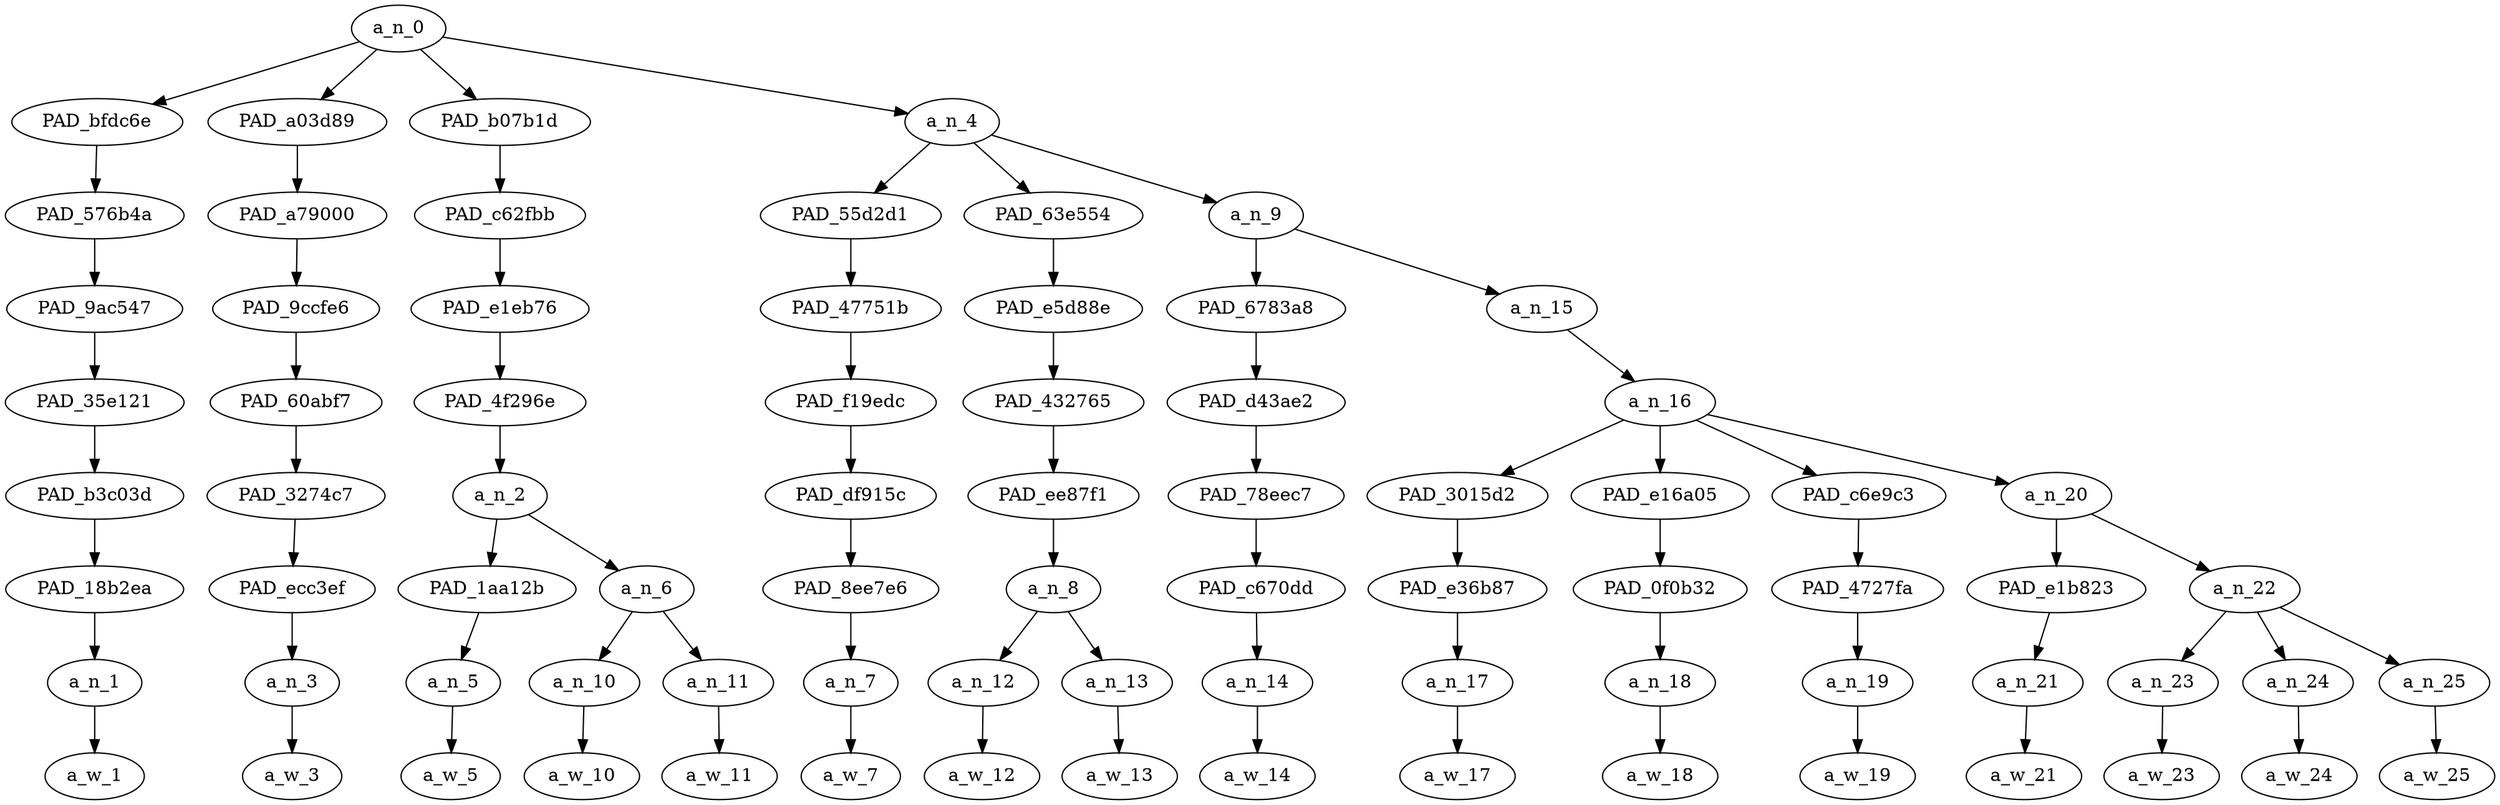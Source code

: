 strict digraph "" {
	a_n_0	[div_dir=-1,
		index=0,
		level=8,
		pos="3.177083333333333,8!",
		text_span="[0, 1, 2, 3, 4, 5, 6, 7, 8, 9, 10, 11, 12, 13, 14, 15]",
		value=1.00000001];
	PAD_bfdc6e	[div_dir=-1,
		index=0,
		level=7,
		pos="0.0,7!",
		text_span="[0]",
		value=0.04738444];
	a_n_0 -> PAD_bfdc6e;
	PAD_a03d89	[div_dir=-1,
		index=2,
		level=7,
		pos="4.0,7!",
		text_span="[4]",
		value=0.03303283];
	a_n_0 -> PAD_a03d89;
	PAD_b07b1d	[div_dir=-1,
		index=1,
		level=7,
		pos="1.75,7!",
		text_span="[1, 2, 3]",
		value=0.27802877];
	a_n_0 -> PAD_b07b1d;
	a_n_4	[div_dir=-1,
		index=3,
		level=7,
		pos="6.958333333333333,7!",
		text_span="[5, 6, 7, 8, 9, 10, 11, 12, 13, 14, 15]",
		value=0.64141050];
	a_n_0 -> a_n_4;
	PAD_576b4a	[div_dir=-1,
		index=0,
		level=6,
		pos="0.0,6!",
		text_span="[0]",
		value=0.04738444];
	PAD_bfdc6e -> PAD_576b4a;
	PAD_9ac547	[div_dir=-1,
		index=0,
		level=5,
		pos="0.0,5!",
		text_span="[0]",
		value=0.04738444];
	PAD_576b4a -> PAD_9ac547;
	PAD_35e121	[div_dir=-1,
		index=0,
		level=4,
		pos="0.0,4!",
		text_span="[0]",
		value=0.04738444];
	PAD_9ac547 -> PAD_35e121;
	PAD_b3c03d	[div_dir=-1,
		index=0,
		level=3,
		pos="0.0,3!",
		text_span="[0]",
		value=0.04738444];
	PAD_35e121 -> PAD_b3c03d;
	PAD_18b2ea	[div_dir=-1,
		index=0,
		level=2,
		pos="0.0,2!",
		text_span="[0]",
		value=0.04738444];
	PAD_b3c03d -> PAD_18b2ea;
	a_n_1	[div_dir=-1,
		index=0,
		level=1,
		pos="0.0,1!",
		text_span="[0]",
		value=0.04738444];
	PAD_18b2ea -> a_n_1;
	a_w_1	[div_dir=0,
		index=0,
		level=0,
		pos="0,0!",
		text_span="[0]",
		value=do];
	a_n_1 -> a_w_1;
	PAD_a79000	[div_dir=-1,
		index=2,
		level=6,
		pos="4.0,6!",
		text_span="[4]",
		value=0.03303283];
	PAD_a03d89 -> PAD_a79000;
	PAD_9ccfe6	[div_dir=-1,
		index=2,
		level=5,
		pos="4.0,5!",
		text_span="[4]",
		value=0.03303283];
	PAD_a79000 -> PAD_9ccfe6;
	PAD_60abf7	[div_dir=-1,
		index=2,
		level=4,
		pos="4.0,4!",
		text_span="[4]",
		value=0.03303283];
	PAD_9ccfe6 -> PAD_60abf7;
	PAD_3274c7	[div_dir=-1,
		index=2,
		level=3,
		pos="4.0,3!",
		text_span="[4]",
		value=0.03303283];
	PAD_60abf7 -> PAD_3274c7;
	PAD_ecc3ef	[div_dir=-1,
		index=3,
		level=2,
		pos="4.0,2!",
		text_span="[4]",
		value=0.03303283];
	PAD_3274c7 -> PAD_ecc3ef;
	a_n_3	[div_dir=-1,
		index=4,
		level=1,
		pos="4.0,1!",
		text_span="[4]",
		value=0.03303283];
	PAD_ecc3ef -> a_n_3;
	a_w_3	[div_dir=0,
		index=4,
		level=0,
		pos="4,0!",
		text_span="[4]",
		value=ever];
	a_n_3 -> a_w_3;
	PAD_c62fbb	[div_dir=-1,
		index=1,
		level=6,
		pos="1.75,6!",
		text_span="[1, 2, 3]",
		value=0.27802877];
	PAD_b07b1d -> PAD_c62fbb;
	PAD_e1eb76	[div_dir=-1,
		index=1,
		level=5,
		pos="1.75,5!",
		text_span="[1, 2, 3]",
		value=0.27802877];
	PAD_c62fbb -> PAD_e1eb76;
	PAD_4f296e	[div_dir=-1,
		index=1,
		level=4,
		pos="1.75,4!",
		text_span="[1, 2, 3]",
		value=0.27802877];
	PAD_e1eb76 -> PAD_4f296e;
	a_n_2	[div_dir=-1,
		index=1,
		level=3,
		pos="1.75,3!",
		text_span="[1, 2, 3]",
		value=0.27802877];
	PAD_4f296e -> a_n_2;
	PAD_1aa12b	[div_dir=1,
		index=1,
		level=2,
		pos="1.0,2!",
		text_span="[1]",
		value=0.20250942];
	a_n_2 -> PAD_1aa12b;
	a_n_6	[div_dir=-1,
		index=2,
		level=2,
		pos="2.5,2!",
		text_span="[2, 3]",
		value=0.07550002];
	a_n_2 -> a_n_6;
	a_n_5	[div_dir=1,
		index=1,
		level=1,
		pos="1.0,1!",
		text_span="[1]",
		value=0.20250942];
	PAD_1aa12b -> a_n_5;
	a_w_5	[div_dir=0,
		index=1,
		level=0,
		pos="1,0!",
		text_span="[1]",
		value=asians];
	a_n_5 -> a_w_5;
	a_n_10	[div_dir=-1,
		index=2,
		level=1,
		pos="2.0,1!",
		text_span="[2]",
		value=0.04144591];
	a_n_6 -> a_n_10;
	a_n_11	[div_dir=1,
		index=3,
		level=1,
		pos="3.0,1!",
		text_span="[3]",
		value=0.03396385];
	a_n_6 -> a_n_11;
	a_w_10	[div_dir=0,
		index=2,
		level=0,
		pos="2,0!",
		text_span="[2]",
		value=like];
	a_n_10 -> a_w_10;
	a_w_11	[div_dir=0,
		index=3,
		level=0,
		pos="3,0!",
		text_span="[3]",
		value=you];
	a_n_11 -> a_w_11;
	PAD_55d2d1	[div_dir=-1,
		index=3,
		level=6,
		pos="5.0,6!",
		text_span="[5]",
		value=0.03580738];
	a_n_4 -> PAD_55d2d1;
	PAD_63e554	[div_dir=-1,
		index=4,
		level=6,
		pos="6.5,6!",
		text_span="[6, 7]",
		value=0.08283552];
	a_n_4 -> PAD_63e554;
	a_n_9	[div_dir=-1,
		index=5,
		level=6,
		pos="9.375,6!",
		text_span="[8, 9, 10, 11, 12, 13, 14, 15]",
		value=0.52262675];
	a_n_4 -> a_n_9;
	PAD_47751b	[div_dir=-1,
		index=3,
		level=5,
		pos="5.0,5!",
		text_span="[5]",
		value=0.03580738];
	PAD_55d2d1 -> PAD_47751b;
	PAD_f19edc	[div_dir=-1,
		index=3,
		level=4,
		pos="5.0,4!",
		text_span="[5]",
		value=0.03580738];
	PAD_47751b -> PAD_f19edc;
	PAD_df915c	[div_dir=-1,
		index=3,
		level=3,
		pos="5.0,3!",
		text_span="[5]",
		value=0.03580738];
	PAD_f19edc -> PAD_df915c;
	PAD_8ee7e6	[div_dir=-1,
		index=4,
		level=2,
		pos="5.0,2!",
		text_span="[5]",
		value=0.03580738];
	PAD_df915c -> PAD_8ee7e6;
	a_n_7	[div_dir=-1,
		index=5,
		level=1,
		pos="5.0,1!",
		text_span="[5]",
		value=0.03580738];
	PAD_8ee7e6 -> a_n_7;
	a_w_7	[div_dir=0,
		index=5,
		level=0,
		pos="5,0!",
		text_span="[5]",
		value=feel];
	a_n_7 -> a_w_7;
	PAD_e5d88e	[div_dir=-1,
		index=4,
		level=5,
		pos="6.5,5!",
		text_span="[6, 7]",
		value=0.08283552];
	PAD_63e554 -> PAD_e5d88e;
	PAD_432765	[div_dir=-1,
		index=4,
		level=4,
		pos="6.5,4!",
		text_span="[6, 7]",
		value=0.08283552];
	PAD_e5d88e -> PAD_432765;
	PAD_ee87f1	[div_dir=-1,
		index=4,
		level=3,
		pos="6.5,3!",
		text_span="[6, 7]",
		value=0.08283552];
	PAD_432765 -> PAD_ee87f1;
	a_n_8	[div_dir=-1,
		index=5,
		level=2,
		pos="6.5,2!",
		text_span="[6, 7]",
		value=0.08283552];
	PAD_ee87f1 -> a_n_8;
	a_n_12	[div_dir=-1,
		index=6,
		level=1,
		pos="6.0,1!",
		text_span="[6]",
		value=0.02635160];
	a_n_8 -> a_n_12;
	a_n_13	[div_dir=-1,
		index=7,
		level=1,
		pos="7.0,1!",
		text_span="[7]",
		value=0.05631727];
	a_n_8 -> a_n_13;
	a_w_12	[div_dir=0,
		index=6,
		level=0,
		pos="6,0!",
		text_span="[6]",
		value=any];
	a_n_12 -> a_w_12;
	a_w_13	[div_dir=0,
		index=7,
		level=0,
		pos="7,0!",
		text_span="[7]",
		value=shame];
	a_n_13 -> a_w_13;
	PAD_6783a8	[div_dir=1,
		index=5,
		level=5,
		pos="8.0,5!",
		text_span="[8]",
		value=0.03832275];
	a_n_9 -> PAD_6783a8;
	a_n_15	[div_dir=-1,
		index=6,
		level=5,
		pos="10.75,5!",
		text_span="[9, 10, 11, 12, 13, 14, 15]",
		value=0.48422695];
	a_n_9 -> a_n_15;
	PAD_d43ae2	[div_dir=1,
		index=5,
		level=4,
		pos="8.0,4!",
		text_span="[8]",
		value=0.03832275];
	PAD_6783a8 -> PAD_d43ae2;
	PAD_78eec7	[div_dir=1,
		index=5,
		level=3,
		pos="8.0,3!",
		text_span="[8]",
		value=0.03832275];
	PAD_d43ae2 -> PAD_78eec7;
	PAD_c670dd	[div_dir=1,
		index=6,
		level=2,
		pos="8.0,2!",
		text_span="[8]",
		value=0.03832275];
	PAD_78eec7 -> PAD_c670dd;
	a_n_14	[div_dir=1,
		index=8,
		level=1,
		pos="8.0,1!",
		text_span="[8]",
		value=0.03832275];
	PAD_c670dd -> a_n_14;
	a_w_14	[div_dir=0,
		index=8,
		level=0,
		pos="8,0!",
		text_span="[8]",
		value=for];
	a_n_14 -> a_w_14;
	a_n_16	[div_dir=-1,
		index=6,
		level=4,
		pos="10.75,4!",
		text_span="[9, 10, 11, 12, 13, 14, 15]",
		value=0.48414288];
	a_n_15 -> a_n_16;
	PAD_3015d2	[div_dir=-1,
		index=6,
		level=3,
		pos="9.0,3!",
		text_span="[9]",
		value=0.12643141];
	a_n_16 -> PAD_3015d2;
	PAD_e16a05	[div_dir=1,
		index=7,
		level=3,
		pos="10.0,3!",
		text_span="[10]",
		value=0.07408461];
	a_n_16 -> PAD_e16a05;
	PAD_c6e9c3	[div_dir=1,
		index=8,
		level=3,
		pos="11.0,3!",
		text_span="[11]",
		value=0.08365676];
	a_n_16 -> PAD_c6e9c3;
	a_n_20	[div_dir=-1,
		index=9,
		level=3,
		pos="13.0,3!",
		text_span="[12, 13, 14, 15]",
		value=0.19988603];
	a_n_16 -> a_n_20;
	PAD_e36b87	[div_dir=-1,
		index=7,
		level=2,
		pos="9.0,2!",
		text_span="[9]",
		value=0.12643141];
	PAD_3015d2 -> PAD_e36b87;
	a_n_17	[div_dir=-1,
		index=9,
		level=1,
		pos="9.0,1!",
		text_span="[9]",
		value=0.12643141];
	PAD_e36b87 -> a_n_17;
	a_w_17	[div_dir=0,
		index=9,
		level=0,
		pos="9,0!",
		text_span="[9]",
		value=invading];
	a_n_17 -> a_w_17;
	PAD_0f0b32	[div_dir=1,
		index=8,
		level=2,
		pos="10.0,2!",
		text_span="[10]",
		value=0.07408461];
	PAD_e16a05 -> PAD_0f0b32;
	a_n_18	[div_dir=1,
		index=10,
		level=1,
		pos="10.0,1!",
		text_span="[10]",
		value=0.07408461];
	PAD_0f0b32 -> a_n_18;
	a_w_18	[div_dir=0,
		index=10,
		level=0,
		pos="10,0!",
		text_span="[10]",
		value=us];
	a_n_18 -> a_w_18;
	PAD_4727fa	[div_dir=1,
		index=9,
		level=2,
		pos="11.0,2!",
		text_span="[11]",
		value=0.08365676];
	PAD_c6e9c3 -> PAD_4727fa;
	a_n_19	[div_dir=1,
		index=11,
		level=1,
		pos="11.0,1!",
		text_span="[11]",
		value=0.08365676];
	PAD_4727fa -> a_n_19;
	a_w_19	[div_dir=0,
		index=11,
		level=0,
		pos="11,0!",
		text_span="[11]",
		value=universities];
	a_n_19 -> a_w_19;
	PAD_e1b823	[div_dir=1,
		index=10,
		level=2,
		pos="12.0,2!",
		text_span="[12]",
		value=0.03001145];
	a_n_20 -> PAD_e1b823;
	a_n_22	[div_dir=-1,
		index=11,
		level=2,
		pos="14.0,2!",
		text_span="[13, 14, 15]",
		value=0.16970151];
	a_n_20 -> a_n_22;
	a_n_21	[div_dir=1,
		index=12,
		level=1,
		pos="12.0,1!",
		text_span="[12]",
		value=0.03001145];
	PAD_e1b823 -> a_n_21;
	a_w_21	[div_dir=0,
		index=12,
		level=0,
		pos="12,0!",
		text_span="[12]",
		value=in];
	a_n_21 -> a_w_21;
	a_n_23	[div_dir=1,
		index=13,
		level=1,
		pos="13.0,1!",
		text_span="[13]",
		value=0.02724654];
	a_n_22 -> a_n_23;
	a_n_24	[div_dir=1,
		index=14,
		level=1,
		pos="14.0,1!",
		text_span="[14]",
		value=0.06059364];
	a_n_22 -> a_n_24;
	a_n_25	[div_dir=-1,
		index=15,
		level=1,
		pos="15.0,1!",
		text_span="[15]",
		value=0.08163651];
	a_n_22 -> a_n_25;
	a_w_23	[div_dir=0,
		index=13,
		level=0,
		pos="13,0!",
		text_span="[13]",
		value=such];
	a_n_23 -> a_w_23;
	a_w_24	[div_dir=0,
		index=14,
		level=0,
		pos="14,0!",
		text_span="[14]",
		value=overwhelming];
	a_n_24 -> a_w_24;
	a_w_25	[div_dir=0,
		index=15,
		level=0,
		pos="15,0!",
		text_span="[15]",
		value=numbers];
	a_n_25 -> a_w_25;
}
